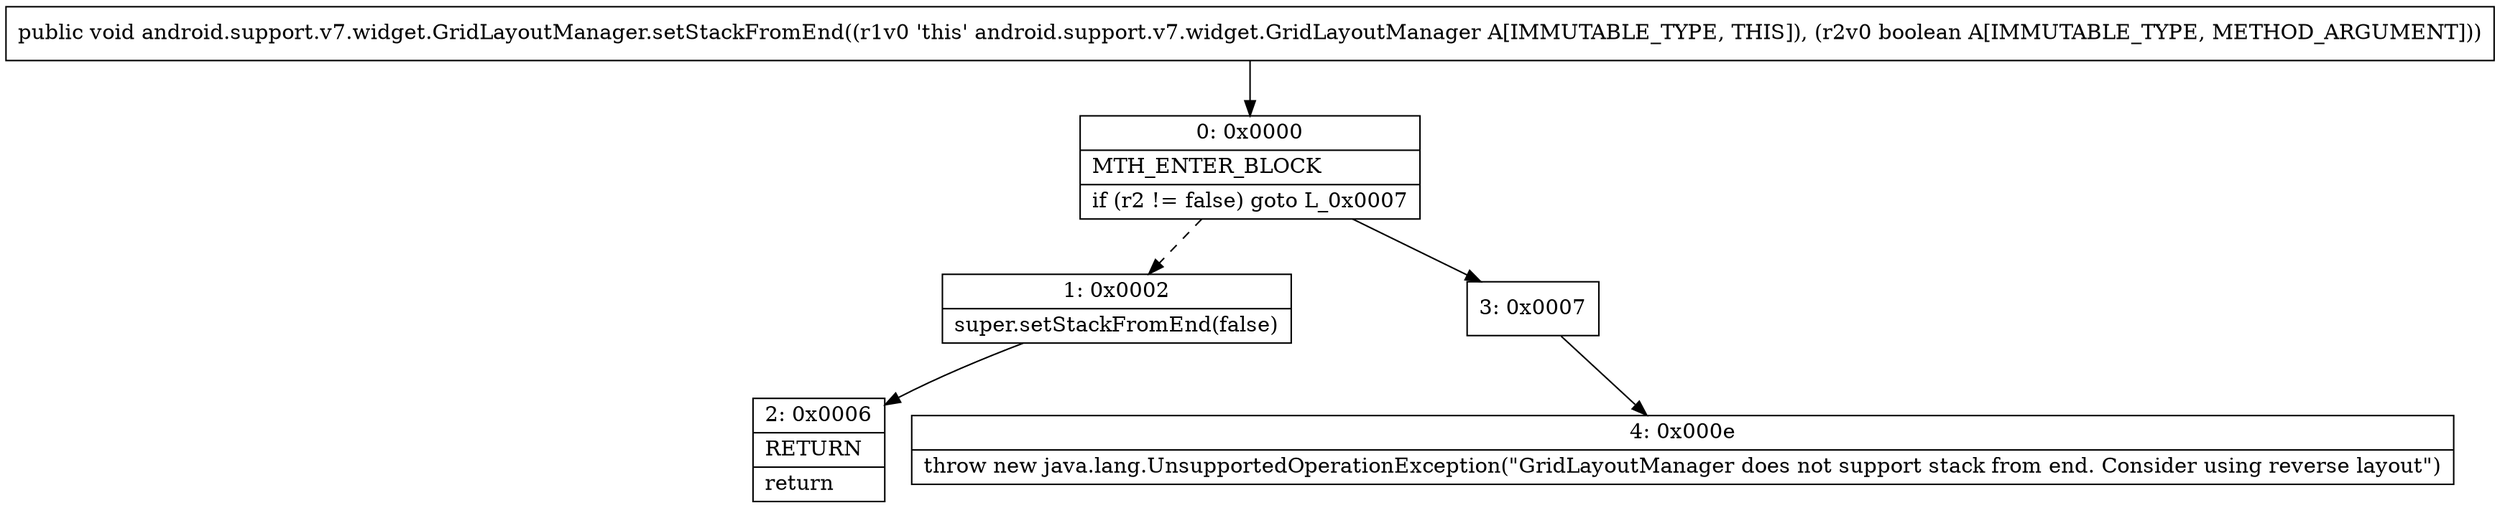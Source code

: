 digraph "CFG forandroid.support.v7.widget.GridLayoutManager.setStackFromEnd(Z)V" {
Node_0 [shape=record,label="{0\:\ 0x0000|MTH_ENTER_BLOCK\l|if (r2 != false) goto L_0x0007\l}"];
Node_1 [shape=record,label="{1\:\ 0x0002|super.setStackFromEnd(false)\l}"];
Node_2 [shape=record,label="{2\:\ 0x0006|RETURN\l|return\l}"];
Node_3 [shape=record,label="{3\:\ 0x0007}"];
Node_4 [shape=record,label="{4\:\ 0x000e|throw new java.lang.UnsupportedOperationException(\"GridLayoutManager does not support stack from end. Consider using reverse layout\")\l}"];
MethodNode[shape=record,label="{public void android.support.v7.widget.GridLayoutManager.setStackFromEnd((r1v0 'this' android.support.v7.widget.GridLayoutManager A[IMMUTABLE_TYPE, THIS]), (r2v0 boolean A[IMMUTABLE_TYPE, METHOD_ARGUMENT])) }"];
MethodNode -> Node_0;
Node_0 -> Node_1[style=dashed];
Node_0 -> Node_3;
Node_1 -> Node_2;
Node_3 -> Node_4;
}

